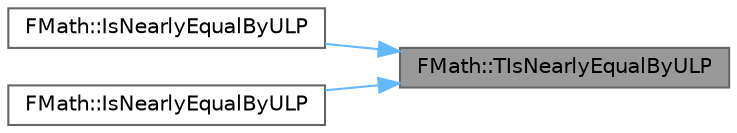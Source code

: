 digraph "FMath::TIsNearlyEqualByULP"
{
 // INTERACTIVE_SVG=YES
 // LATEX_PDF_SIZE
  bgcolor="transparent";
  edge [fontname=Helvetica,fontsize=10,labelfontname=Helvetica,labelfontsize=10];
  node [fontname=Helvetica,fontsize=10,shape=box,height=0.2,width=0.4];
  rankdir="RL";
  Node1 [id="Node000001",label="FMath::TIsNearlyEqualByULP",height=0.2,width=0.4,color="gray40", fillcolor="grey60", style="filled", fontcolor="black",tooltip=" "];
  Node1 -> Node2 [id="edge1_Node000001_Node000002",dir="back",color="steelblue1",style="solid",tooltip=" "];
  Node2 [id="Node000002",label="FMath::IsNearlyEqualByULP",height=0.2,width=0.4,color="grey40", fillcolor="white", style="filled",URL="$dc/d20/structFMath.html#a9a4cfc05074a9f84c745496a79cc39c4",tooltip="Check if two floating point numbers are nearly equal to within specific number of units of last place..."];
  Node1 -> Node3 [id="edge2_Node000001_Node000003",dir="back",color="steelblue1",style="solid",tooltip=" "];
  Node3 [id="Node000003",label="FMath::IsNearlyEqualByULP",height=0.2,width=0.4,color="grey40", fillcolor="white", style="filled",URL="$dc/d20/structFMath.html#aba3211470094d4a9ece6927945c060f9",tooltip="Check if two floating point numbers are nearly equal to within specific number of units of last place..."];
}
